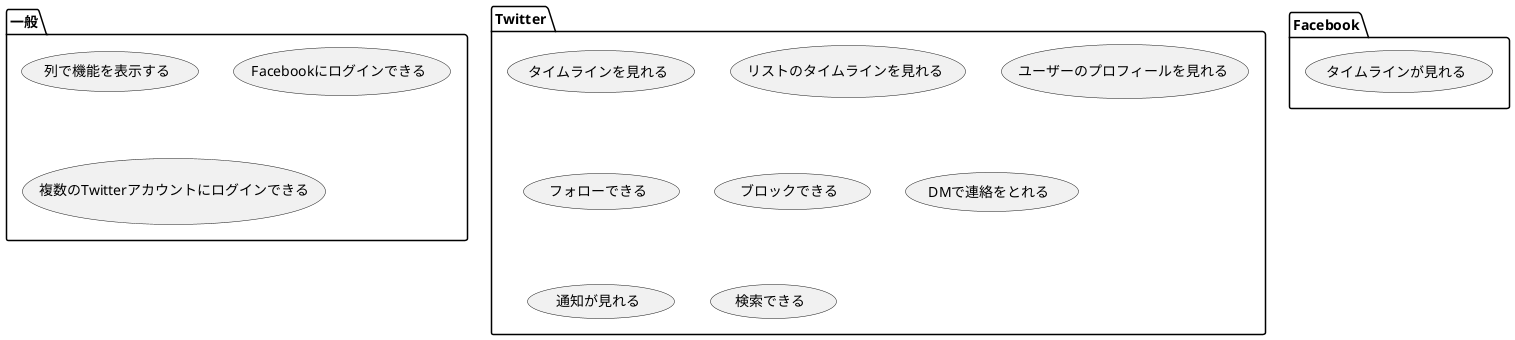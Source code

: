 @startuml	ユースケースパッケージ

package 一般 {
	(列で機能を表示する)
	(Facebookにログインできる)
	(複数のTwitterアカウントにログインできる)
}

package Twitter {
	(タイムラインを見れる)
	(リストのタイムラインを見れる)
	(ユーザーのプロフィールを見れる)
	(フォローできる)
	(ブロックできる)
	(DMで連絡をとれる)
	(通知が見れる)
	(検索できる)
	(フォローできる)
}

package Facebook {
	(タイムラインが見れる)
	(通知が見れる)
	(検索できる)
	(ユーザーのプロフィールを見れる)
	(フォローできる)
}

@enduml